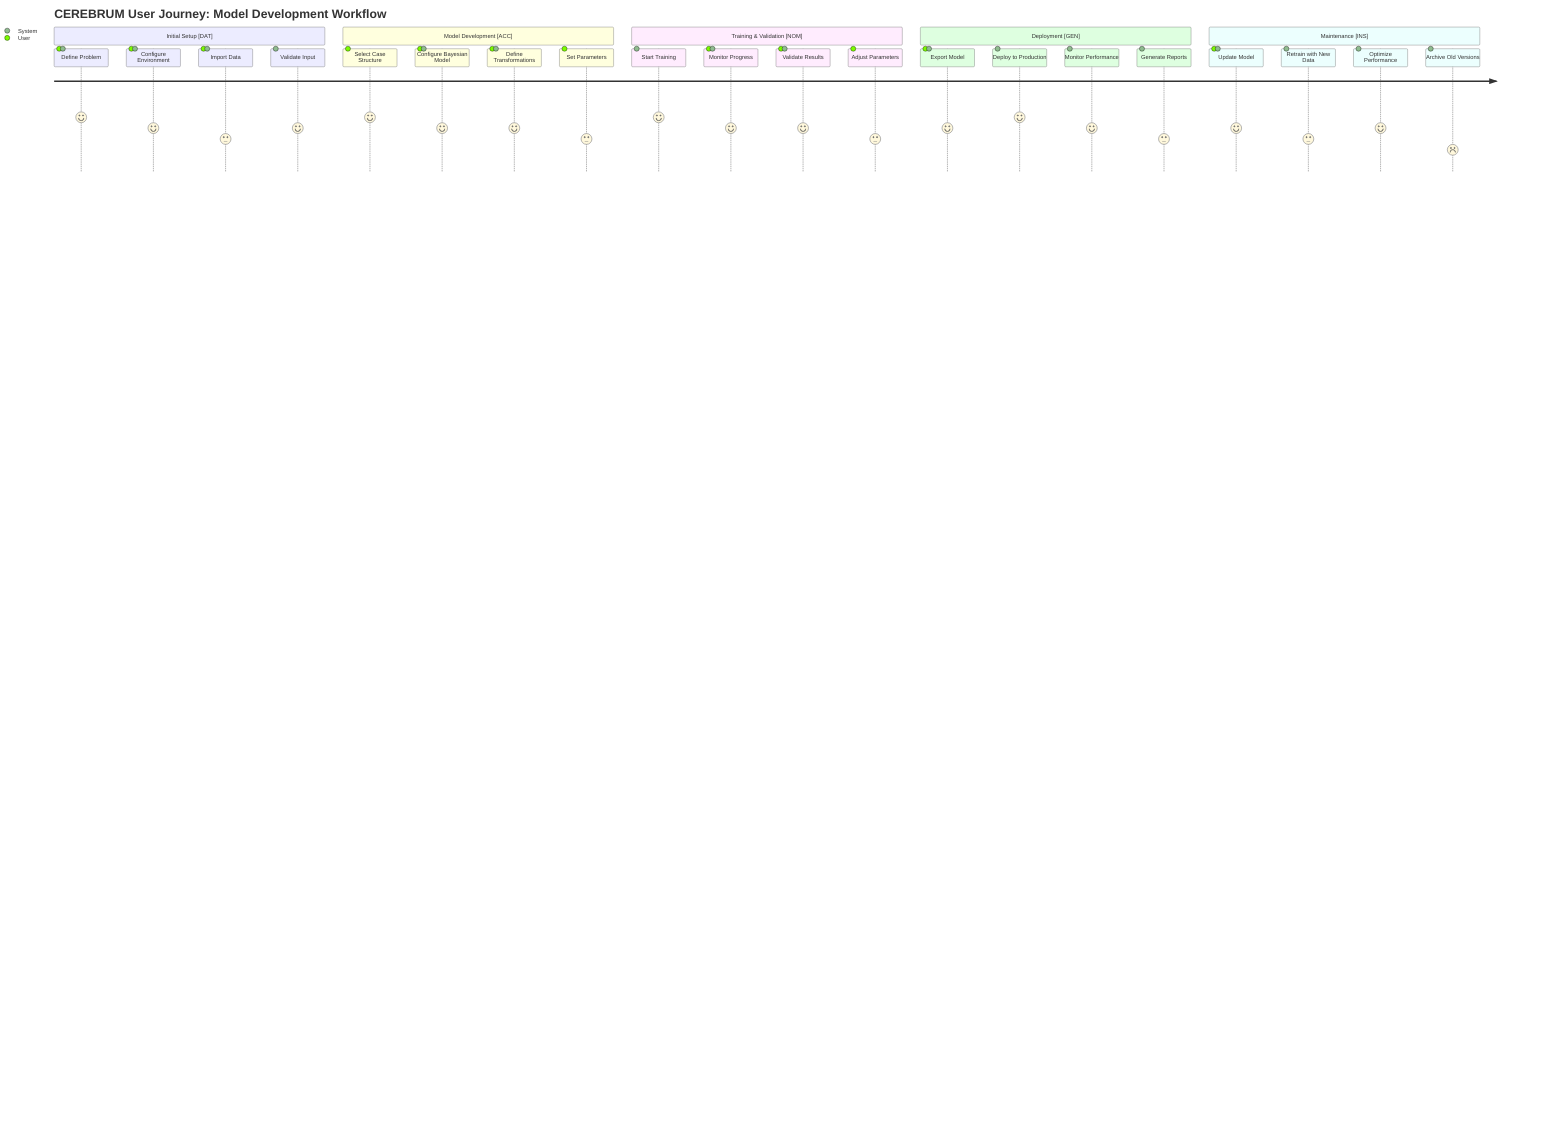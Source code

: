 ---
config:
  look: neo
  theme: cerebrum
  layout: elk
---

journey
    title CEREBRUM User Journey: Model Development Workflow
    
    section Initial Setup [DAT]
        Define Problem: 5: User, System
        Configure Environment: 4: User, System
        Import Data: 3: User, System
        Validate Input: 4: System
    
    section Model Development [ACC]
        Select Case Structure: 5: User
        Configure Bayesian Model: 4: User, System
        Define Transformations: 4: User, System
        Set Parameters: 3: User
    
    section Training & Validation [NOM]
        Start Training: 5: System
        Monitor Progress: 4: User, System
        Validate Results: 4: User, System
        Adjust Parameters: 3: User
    
    section Deployment [GEN]
        Export Model: 4: User, System
        Deploy to Production: 5: System
        Monitor Performance: 4: System
        Generate Reports: 3: System
    
    section Maintenance [INS]
        Update Model: 4: User, System
        Retrain with New Data: 3: System
        Optimize Performance: 4: System
        Archive Old Versions: 2: System